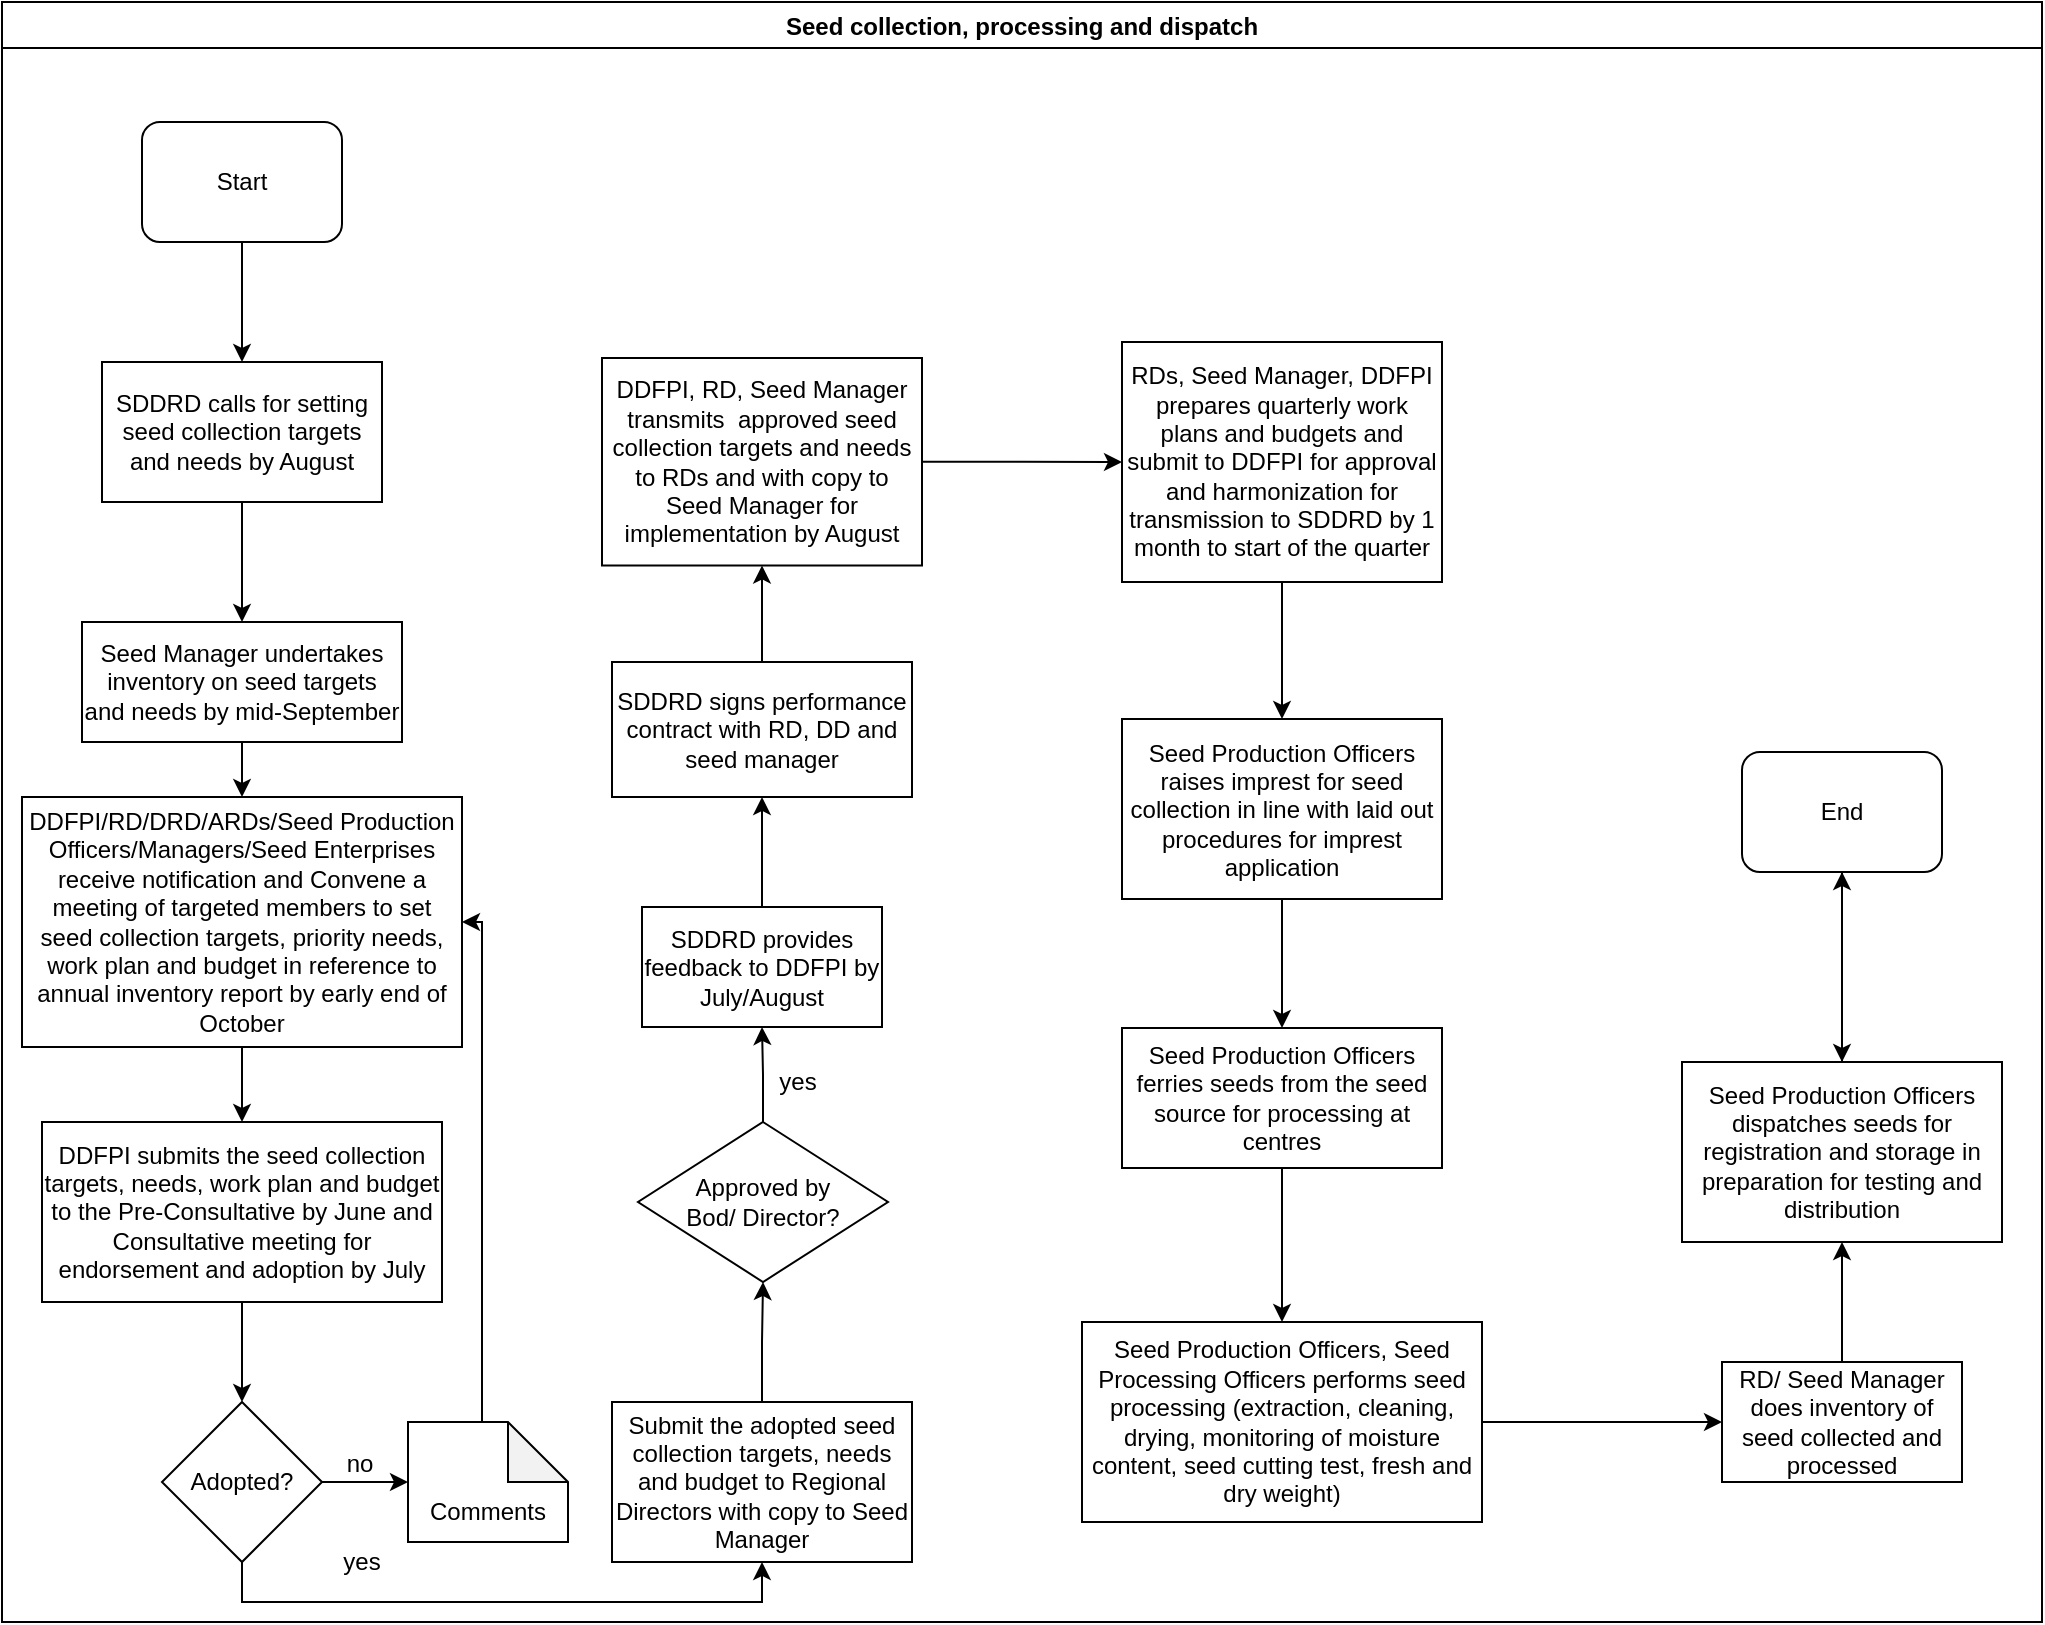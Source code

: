<mxfile version="14.2.9" type="github">
  <diagram id="Hti3g_JA2gQ-FCei74Bm" name="Page-1">
    <mxGraphModel dx="1038" dy="547" grid="1" gridSize="10" guides="1" tooltips="1" connect="1" arrows="1" fold="1" page="1" pageScale="1" pageWidth="1169" pageHeight="827" math="0" shadow="0">
      <root>
        <mxCell id="0" />
        <mxCell id="1" parent="0" />
        <mxCell id="CFJs6edvpneOBIYGKQMz-1" value="Seed collection, processing and dispatch" style="swimlane;" parent="1" vertex="1">
          <mxGeometry x="10" y="10" width="1020" height="810" as="geometry" />
        </mxCell>
        <mxCell id="CFJs6edvpneOBIYGKQMz-2" value="Start" style="rounded=1;whiteSpace=wrap;html=1;" parent="CFJs6edvpneOBIYGKQMz-1" vertex="1">
          <mxGeometry x="70" y="60" width="100" height="60" as="geometry" />
        </mxCell>
        <mxCell id="CFJs6edvpneOBIYGKQMz-5" value="SDDRD calls for setting seed collection targets and needs by August" style="rounded=0;whiteSpace=wrap;html=1;" parent="CFJs6edvpneOBIYGKQMz-1" vertex="1">
          <mxGeometry x="50" y="180" width="140" height="70" as="geometry" />
        </mxCell>
        <mxCell id="CFJs6edvpneOBIYGKQMz-4" value="" style="edgeStyle=orthogonalEdgeStyle;rounded=0;orthogonalLoop=1;jettySize=auto;html=1;" parent="CFJs6edvpneOBIYGKQMz-1" source="CFJs6edvpneOBIYGKQMz-2" target="CFJs6edvpneOBIYGKQMz-5" edge="1">
          <mxGeometry relative="1" as="geometry">
            <mxPoint x="120" y="200" as="targetPoint" />
          </mxGeometry>
        </mxCell>
        <mxCell id="CFJs6edvpneOBIYGKQMz-6" value="Seed Manager undertakes inventory on seed targets and needs by mid-September" style="whiteSpace=wrap;html=1;rounded=0;" parent="CFJs6edvpneOBIYGKQMz-1" vertex="1">
          <mxGeometry x="40" y="310" width="160" height="60" as="geometry" />
        </mxCell>
        <mxCell id="CFJs6edvpneOBIYGKQMz-7" value="" style="edgeStyle=orthogonalEdgeStyle;rounded=0;orthogonalLoop=1;jettySize=auto;html=1;" parent="CFJs6edvpneOBIYGKQMz-1" source="CFJs6edvpneOBIYGKQMz-5" target="CFJs6edvpneOBIYGKQMz-6" edge="1">
          <mxGeometry relative="1" as="geometry" />
        </mxCell>
        <mxCell id="CFJs6edvpneOBIYGKQMz-8" value="DDFPI/RD/DRD/ARDs/Seed Production Officers/Managers/Seed Enterprises receive notification and Convene a meeting of targeted members to set seed collection targets, priority needs, work plan and budget in reference to annual inventory report by early end of October" style="whiteSpace=wrap;html=1;rounded=0;" parent="CFJs6edvpneOBIYGKQMz-1" vertex="1">
          <mxGeometry x="10" y="397.5" width="220" height="125" as="geometry" />
        </mxCell>
        <mxCell id="CFJs6edvpneOBIYGKQMz-9" value="" style="edgeStyle=orthogonalEdgeStyle;rounded=0;orthogonalLoop=1;jettySize=auto;html=1;" parent="CFJs6edvpneOBIYGKQMz-1" source="CFJs6edvpneOBIYGKQMz-6" target="CFJs6edvpneOBIYGKQMz-8" edge="1">
          <mxGeometry relative="1" as="geometry" />
        </mxCell>
        <mxCell id="CFJs6edvpneOBIYGKQMz-10" value="DDFPI submits the seed collection targets, needs, work plan and budget to the Pre-Consultative by June and Consultative meeting for endorsement and adoption by July" style="whiteSpace=wrap;html=1;rounded=0;" parent="CFJs6edvpneOBIYGKQMz-1" vertex="1">
          <mxGeometry x="20" y="560" width="200" height="90" as="geometry" />
        </mxCell>
        <mxCell id="CFJs6edvpneOBIYGKQMz-11" value="" style="edgeStyle=orthogonalEdgeStyle;rounded=0;orthogonalLoop=1;jettySize=auto;html=1;" parent="CFJs6edvpneOBIYGKQMz-1" source="CFJs6edvpneOBIYGKQMz-8" target="CFJs6edvpneOBIYGKQMz-10" edge="1">
          <mxGeometry relative="1" as="geometry" />
        </mxCell>
        <mxCell id="CFJs6edvpneOBIYGKQMz-18" value="SDDRD provides feedback to DDFPI by July/August" style="whiteSpace=wrap;html=1;rounded=0;" parent="CFJs6edvpneOBIYGKQMz-1" vertex="1">
          <mxGeometry x="320" y="452.5" width="120" height="60" as="geometry" />
        </mxCell>
        <mxCell id="CFJs6edvpneOBIYGKQMz-19" value="" style="edgeStyle=orthogonalEdgeStyle;rounded=0;orthogonalLoop=1;jettySize=auto;html=1;exitX=0.5;exitY=0;exitDx=0;exitDy=0;" parent="CFJs6edvpneOBIYGKQMz-1" source="MZVsST3rRnBNN1hDtOj--13" target="CFJs6edvpneOBIYGKQMz-18" edge="1">
          <mxGeometry relative="1" as="geometry">
            <mxPoint x="380" y="560" as="sourcePoint" />
          </mxGeometry>
        </mxCell>
        <mxCell id="CFJs6edvpneOBIYGKQMz-20" value="SDDRD signs performance contract with RD, DD and seed manager" style="whiteSpace=wrap;html=1;rounded=0;" parent="CFJs6edvpneOBIYGKQMz-1" vertex="1">
          <mxGeometry x="305" y="330" width="150" height="67.5" as="geometry" />
        </mxCell>
        <mxCell id="CFJs6edvpneOBIYGKQMz-21" value="" style="edgeStyle=orthogonalEdgeStyle;rounded=0;orthogonalLoop=1;jettySize=auto;html=1;" parent="CFJs6edvpneOBIYGKQMz-1" source="CFJs6edvpneOBIYGKQMz-18" target="CFJs6edvpneOBIYGKQMz-20" edge="1">
          <mxGeometry relative="1" as="geometry" />
        </mxCell>
        <mxCell id="CFJs6edvpneOBIYGKQMz-22" value="DDFPI, RD, Seed Manager transmits&amp;nbsp; approved seed collection targets and needs to RDs and with copy to Seed Manager for implementation by August" style="whiteSpace=wrap;html=1;rounded=0;" parent="CFJs6edvpneOBIYGKQMz-1" vertex="1">
          <mxGeometry x="300" y="178" width="160" height="103.75" as="geometry" />
        </mxCell>
        <mxCell id="CFJs6edvpneOBIYGKQMz-23" value="" style="edgeStyle=orthogonalEdgeStyle;rounded=0;orthogonalLoop=1;jettySize=auto;html=1;" parent="CFJs6edvpneOBIYGKQMz-1" source="CFJs6edvpneOBIYGKQMz-20" target="CFJs6edvpneOBIYGKQMz-22" edge="1">
          <mxGeometry relative="1" as="geometry" />
        </mxCell>
        <mxCell id="CFJs6edvpneOBIYGKQMz-26" value="Seed Production Officers raises imprest for seed collection in line with laid out procedures for imprest application" style="whiteSpace=wrap;html=1;rounded=0;" parent="CFJs6edvpneOBIYGKQMz-1" vertex="1">
          <mxGeometry x="560" y="358.5" width="160" height="90" as="geometry" />
        </mxCell>
        <mxCell id="CFJs6edvpneOBIYGKQMz-28" value="Seed Production Officers ferries seeds from the seed source for processing at centres" style="whiteSpace=wrap;html=1;rounded=0;" parent="CFJs6edvpneOBIYGKQMz-1" vertex="1">
          <mxGeometry x="560" y="513" width="160" height="70" as="geometry" />
        </mxCell>
        <mxCell id="CFJs6edvpneOBIYGKQMz-29" value="" style="edgeStyle=orthogonalEdgeStyle;rounded=0;orthogonalLoop=1;jettySize=auto;html=1;" parent="CFJs6edvpneOBIYGKQMz-1" source="CFJs6edvpneOBIYGKQMz-26" target="CFJs6edvpneOBIYGKQMz-28" edge="1">
          <mxGeometry relative="1" as="geometry" />
        </mxCell>
        <mxCell id="CFJs6edvpneOBIYGKQMz-30" value="Seed Production Officers, Seed Processing Officers performs seed processing (extraction, cleaning, drying, monitoring of moisture content, seed cutting test, fresh and dry weight)" style="whiteSpace=wrap;html=1;rounded=0;" parent="CFJs6edvpneOBIYGKQMz-1" vertex="1">
          <mxGeometry x="540" y="660" width="200" height="100" as="geometry" />
        </mxCell>
        <mxCell id="CFJs6edvpneOBIYGKQMz-31" value="" style="edgeStyle=orthogonalEdgeStyle;rounded=0;orthogonalLoop=1;jettySize=auto;html=1;" parent="CFJs6edvpneOBIYGKQMz-1" source="CFJs6edvpneOBIYGKQMz-28" target="CFJs6edvpneOBIYGKQMz-30" edge="1">
          <mxGeometry relative="1" as="geometry" />
        </mxCell>
        <mxCell id="CFJs6edvpneOBIYGKQMz-38" value="End" style="rounded=1;whiteSpace=wrap;html=1;" parent="CFJs6edvpneOBIYGKQMz-1" vertex="1">
          <mxGeometry x="870" y="375" width="100" height="60" as="geometry" />
        </mxCell>
        <mxCell id="MZVsST3rRnBNN1hDtOj--1" value="Adopted?" style="rhombus;whiteSpace=wrap;html=1;" vertex="1" parent="CFJs6edvpneOBIYGKQMz-1">
          <mxGeometry x="80" y="700" width="80" height="80" as="geometry" />
        </mxCell>
        <mxCell id="CFJs6edvpneOBIYGKQMz-13" value="" style="edgeStyle=orthogonalEdgeStyle;rounded=0;orthogonalLoop=1;jettySize=auto;html=1;" parent="CFJs6edvpneOBIYGKQMz-1" source="CFJs6edvpneOBIYGKQMz-10" target="MZVsST3rRnBNN1hDtOj--1" edge="1">
          <mxGeometry relative="1" as="geometry">
            <mxPoint x="120" y="700" as="targetPoint" />
          </mxGeometry>
        </mxCell>
        <mxCell id="MZVsST3rRnBNN1hDtOj--6" value="yes" style="text;html=1;strokeColor=none;fillColor=none;align=center;verticalAlign=middle;whiteSpace=wrap;rounded=0;" vertex="1" parent="CFJs6edvpneOBIYGKQMz-1">
          <mxGeometry x="160" y="770" width="40" height="20" as="geometry" />
        </mxCell>
        <mxCell id="MZVsST3rRnBNN1hDtOj--4" value="Submit the adopted seed collection targets, needs and budget to Regional Directors with copy to Seed Manager" style="whiteSpace=wrap;html=1;" vertex="1" parent="CFJs6edvpneOBIYGKQMz-1">
          <mxGeometry x="305" y="700" width="150" height="80" as="geometry" />
        </mxCell>
        <mxCell id="MZVsST3rRnBNN1hDtOj--5" value="" style="edgeStyle=orthogonalEdgeStyle;rounded=0;orthogonalLoop=1;jettySize=auto;html=1;exitX=0.5;exitY=1;exitDx=0;exitDy=0;entryX=0.5;entryY=1;entryDx=0;entryDy=0;" edge="1" parent="CFJs6edvpneOBIYGKQMz-1" source="MZVsST3rRnBNN1hDtOj--1" target="MZVsST3rRnBNN1hDtOj--4">
          <mxGeometry relative="1" as="geometry" />
        </mxCell>
        <mxCell id="CFJs6edvpneOBIYGKQMz-17" value="" style="edgeStyle=orthogonalEdgeStyle;rounded=0;orthogonalLoop=1;jettySize=auto;html=1;exitX=0.5;exitY=0;exitDx=0;exitDy=0;entryX=0.5;entryY=1;entryDx=0;entryDy=0;" parent="CFJs6edvpneOBIYGKQMz-1" source="MZVsST3rRnBNN1hDtOj--4" target="MZVsST3rRnBNN1hDtOj--13" edge="1">
          <mxGeometry relative="1" as="geometry">
            <mxPoint x="380" y="700" as="sourcePoint" />
            <mxPoint x="380" y="640" as="targetPoint" />
          </mxGeometry>
        </mxCell>
        <mxCell id="MZVsST3rRnBNN1hDtOj--9" value="&lt;div&gt;&lt;br&gt;&lt;/div&gt;&lt;div&gt;&lt;br&gt;&lt;/div&gt;&lt;div&gt;Comments&lt;/div&gt;" style="shape=note;whiteSpace=wrap;html=1;backgroundOutline=1;darkOpacity=0.05;" vertex="1" parent="CFJs6edvpneOBIYGKQMz-1">
          <mxGeometry x="203" y="710" width="80" height="60" as="geometry" />
        </mxCell>
        <mxCell id="MZVsST3rRnBNN1hDtOj--10" value="" style="edgeStyle=orthogonalEdgeStyle;rounded=0;orthogonalLoop=1;jettySize=auto;html=1;" edge="1" parent="CFJs6edvpneOBIYGKQMz-1" source="MZVsST3rRnBNN1hDtOj--1" target="MZVsST3rRnBNN1hDtOj--9">
          <mxGeometry relative="1" as="geometry" />
        </mxCell>
        <mxCell id="MZVsST3rRnBNN1hDtOj--12" value="" style="edgeStyle=orthogonalEdgeStyle;rounded=0;orthogonalLoop=1;jettySize=auto;html=1;entryX=1;entryY=0.5;entryDx=0;entryDy=0;" edge="1" parent="CFJs6edvpneOBIYGKQMz-1" source="MZVsST3rRnBNN1hDtOj--9" target="CFJs6edvpneOBIYGKQMz-8">
          <mxGeometry relative="1" as="geometry">
            <mxPoint x="240" y="630" as="targetPoint" />
            <Array as="points">
              <mxPoint x="240" y="460" />
            </Array>
          </mxGeometry>
        </mxCell>
        <mxCell id="MZVsST3rRnBNN1hDtOj--13" value="&lt;div&gt;Approved by&lt;/div&gt;&lt;div&gt;Bod/ Director?&lt;br&gt;&lt;/div&gt;" style="rhombus;whiteSpace=wrap;html=1;" vertex="1" parent="CFJs6edvpneOBIYGKQMz-1">
          <mxGeometry x="318" y="560" width="125" height="80" as="geometry" />
        </mxCell>
        <mxCell id="MZVsST3rRnBNN1hDtOj--14" value="yes" style="text;html=1;strokeColor=none;fillColor=none;align=center;verticalAlign=middle;whiteSpace=wrap;rounded=0;" vertex="1" parent="CFJs6edvpneOBIYGKQMz-1">
          <mxGeometry x="378" y="530" width="40" height="20" as="geometry" />
        </mxCell>
        <mxCell id="CFJs6edvpneOBIYGKQMz-27" value="" style="edgeStyle=orthogonalEdgeStyle;rounded=0;orthogonalLoop=1;jettySize=auto;html=1;" parent="1" source="CFJs6edvpneOBIYGKQMz-24" target="CFJs6edvpneOBIYGKQMz-26" edge="1">
          <mxGeometry relative="1" as="geometry" />
        </mxCell>
        <mxCell id="CFJs6edvpneOBIYGKQMz-24" value="RDs, Seed Manager, DDFPI prepares quarterly work plans and budgets and submit to DDFPI for approval and harmonization for transmission to SDDRD by 1 month to start of the quarter" style="whiteSpace=wrap;html=1;rounded=0;" parent="1" vertex="1">
          <mxGeometry x="570" y="180" width="160" height="120" as="geometry" />
        </mxCell>
        <mxCell id="CFJs6edvpneOBIYGKQMz-25" value="" style="edgeStyle=orthogonalEdgeStyle;rounded=0;orthogonalLoop=1;jettySize=auto;html=1;" parent="1" source="CFJs6edvpneOBIYGKQMz-22" target="CFJs6edvpneOBIYGKQMz-24" edge="1">
          <mxGeometry relative="1" as="geometry" />
        </mxCell>
        <mxCell id="CFJs6edvpneOBIYGKQMz-35" value="" style="edgeStyle=orthogonalEdgeStyle;rounded=0;orthogonalLoop=1;jettySize=auto;html=1;" parent="1" source="CFJs6edvpneOBIYGKQMz-32" target="CFJs6edvpneOBIYGKQMz-34" edge="1">
          <mxGeometry relative="1" as="geometry" />
        </mxCell>
        <mxCell id="CFJs6edvpneOBIYGKQMz-32" value="RD/ Seed Manager does inventory of seed collected and processed" style="whiteSpace=wrap;html=1;rounded=0;" parent="1" vertex="1">
          <mxGeometry x="870" y="690" width="120" height="60" as="geometry" />
        </mxCell>
        <mxCell id="CFJs6edvpneOBIYGKQMz-33" value="" style="edgeStyle=orthogonalEdgeStyle;rounded=0;orthogonalLoop=1;jettySize=auto;html=1;" parent="1" source="CFJs6edvpneOBIYGKQMz-30" target="CFJs6edvpneOBIYGKQMz-32" edge="1">
          <mxGeometry relative="1" as="geometry" />
        </mxCell>
        <mxCell id="CFJs6edvpneOBIYGKQMz-37" value="" style="edgeStyle=orthogonalEdgeStyle;rounded=0;orthogonalLoop=1;jettySize=auto;html=1;" parent="1" source="CFJs6edvpneOBIYGKQMz-34" edge="1">
          <mxGeometry relative="1" as="geometry">
            <mxPoint x="930" y="445" as="targetPoint" />
          </mxGeometry>
        </mxCell>
        <mxCell id="CFJs6edvpneOBIYGKQMz-34" value="Seed Production Officers dispatches seeds for registration and storage in preparation for testing and distribution" style="whiteSpace=wrap;html=1;rounded=0;" parent="1" vertex="1">
          <mxGeometry x="850" y="540" width="160" height="90" as="geometry" />
        </mxCell>
        <mxCell id="CFJs6edvpneOBIYGKQMz-39" value="" style="edgeStyle=orthogonalEdgeStyle;rounded=0;orthogonalLoop=1;jettySize=auto;html=1;exitX=0.5;exitY=1;exitDx=0;exitDy=0;" parent="1" source="CFJs6edvpneOBIYGKQMz-38" target="CFJs6edvpneOBIYGKQMz-34" edge="1">
          <mxGeometry relative="1" as="geometry" />
        </mxCell>
        <mxCell id="MZVsST3rRnBNN1hDtOj--15" value="no" style="text;html=1;strokeColor=none;fillColor=none;align=center;verticalAlign=middle;whiteSpace=wrap;rounded=0;" vertex="1" parent="1">
          <mxGeometry x="169" y="731" width="40" height="20" as="geometry" />
        </mxCell>
      </root>
    </mxGraphModel>
  </diagram>
</mxfile>
